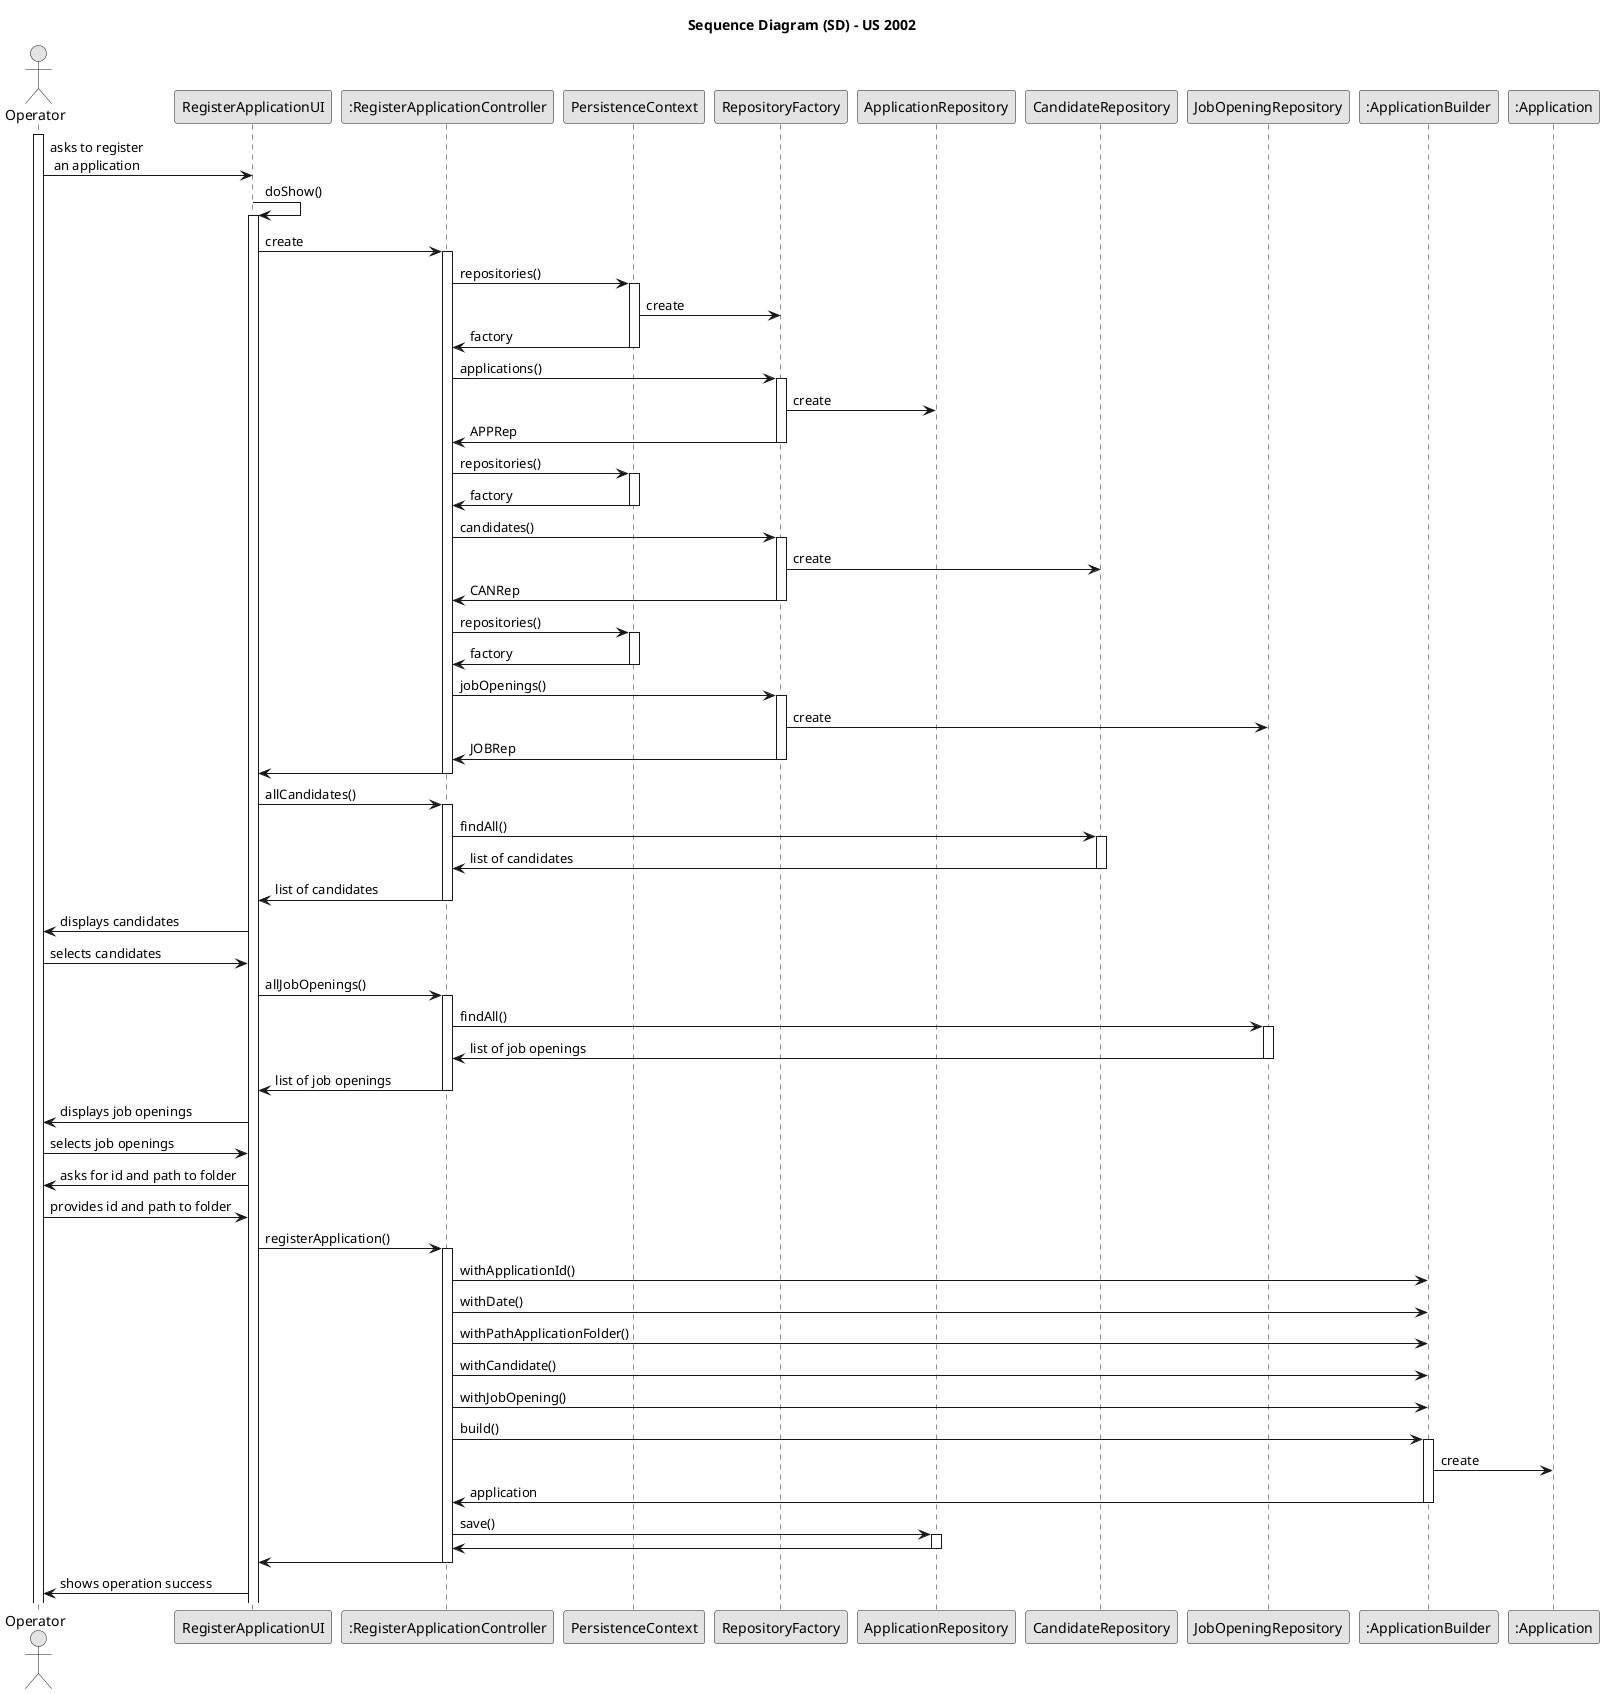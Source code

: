 @startuml
skinparam monochrome true
skinparam packageStyle rectangle
skinparam shadowing false

title Sequence Diagram (SD) - US 2002

actor "Operator" as User
participant "RegisterApplicationUI" as UI
participant ":RegisterApplicationController" as Controller

participant "PersistenceContext" as PC
participant "RepositoryFactory" as Rep
participant "ApplicationRepository" as APPRep
participant "CandidateRepository" as CANRep
participant "JobOpeningRepository" as JOBRep
participant ":ApplicationBuilder" as AppBuilder
participant ":Application" as APP

activate User

    User -> UI : asks to register \n an application

    UI -> UI : doShow()
    activate UI

    UI -> Controller : create
    activate Controller

    Controller -> PC : repositories()
    activate PC

    PC -> Rep : create


    PC -> Controller : factory
    deactivate PC

    Controller -> Rep : applications()
    activate Rep

    Rep -> APPRep : create

    Rep -> Controller : APPRep
    deactivate Rep

    Controller -> PC : repositories()

    activate PC

    PC -> Controller : factory
    deactivate PC

    Controller -> Rep : candidates()
    activate Rep

    Rep -> CANRep : create

    Rep -> Controller : CANRep
    deactivate Rep

    Controller -> PC : repositories()

    activate PC

    PC -> Controller : factory
    deactivate PC

    Controller -> Rep : jobOpenings()
    activate Rep

    Rep -> JOBRep : create

    Rep -> Controller : JOBRep
    deactivate Rep

    Controller -> UI :
    deactivate Controller

    UI -> Controller : allCandidates()
    activate Controller

    Controller -> CANRep : findAll()
    activate CANRep

    CANRep -> Controller : list of candidates
    deactivate CANRep

    Controller -> UI : list of candidates
    deactivate Controller

    UI -> User : displays candidates

    User -> UI : selects candidates

    UI -> Controller : allJobOpenings()
    activate Controller

    Controller -> JOBRep : findAll()
    activate JOBRep

    JOBRep -> Controller : list of job openings
    deactivate JOBRep

    Controller -> UI : list of job openings
    deactivate Controller

    UI -> User : displays job openings

    User -> UI : selects job openings

    UI -> User : asks for id and path to folder

    User -> UI : provides id and path to folder

    UI -> Controller : registerApplication()
    activate Controller

    Controller -> AppBuilder : withApplicationId()
    Controller -> AppBuilder : withDate()
    Controller -> AppBuilder : withPathApplicationFolder()
    Controller -> AppBuilder : withCandidate()
    Controller -> AppBuilder : withJobOpening()
    Controller -> AppBuilder : build()

    activate AppBuilder

    AppBuilder -> APP : create

    AppBuilder -> Controller : application
    deactivate AppBuilder

    Controller -> APPRep : save()
    activate APPRep

    APPRep -> Controller :
    deactivate APPRep

    Controller -> UI :
    deactivate Controller

    UI -> User : shows operation success

@enduml
